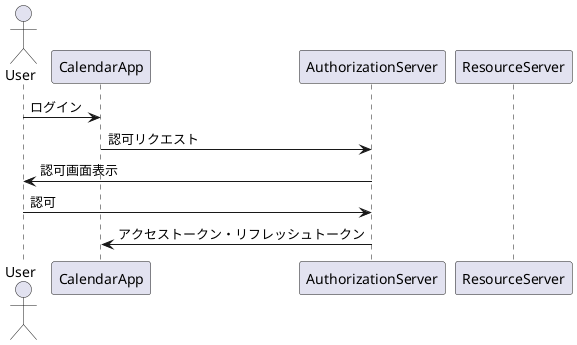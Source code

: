 @startuml
actor User as User
participant CalendarApp as App
participant AuthorizationServer as AuthServer
participant ResourceServer as RServer

User -> App: ログイン
App -> AuthServer: 認可リクエスト
AuthServer -> User: 認可画面表示
User -> AuthServer: 認可
AuthServer -> App: アクセストークン・リフレッシュトークン

@enduml

